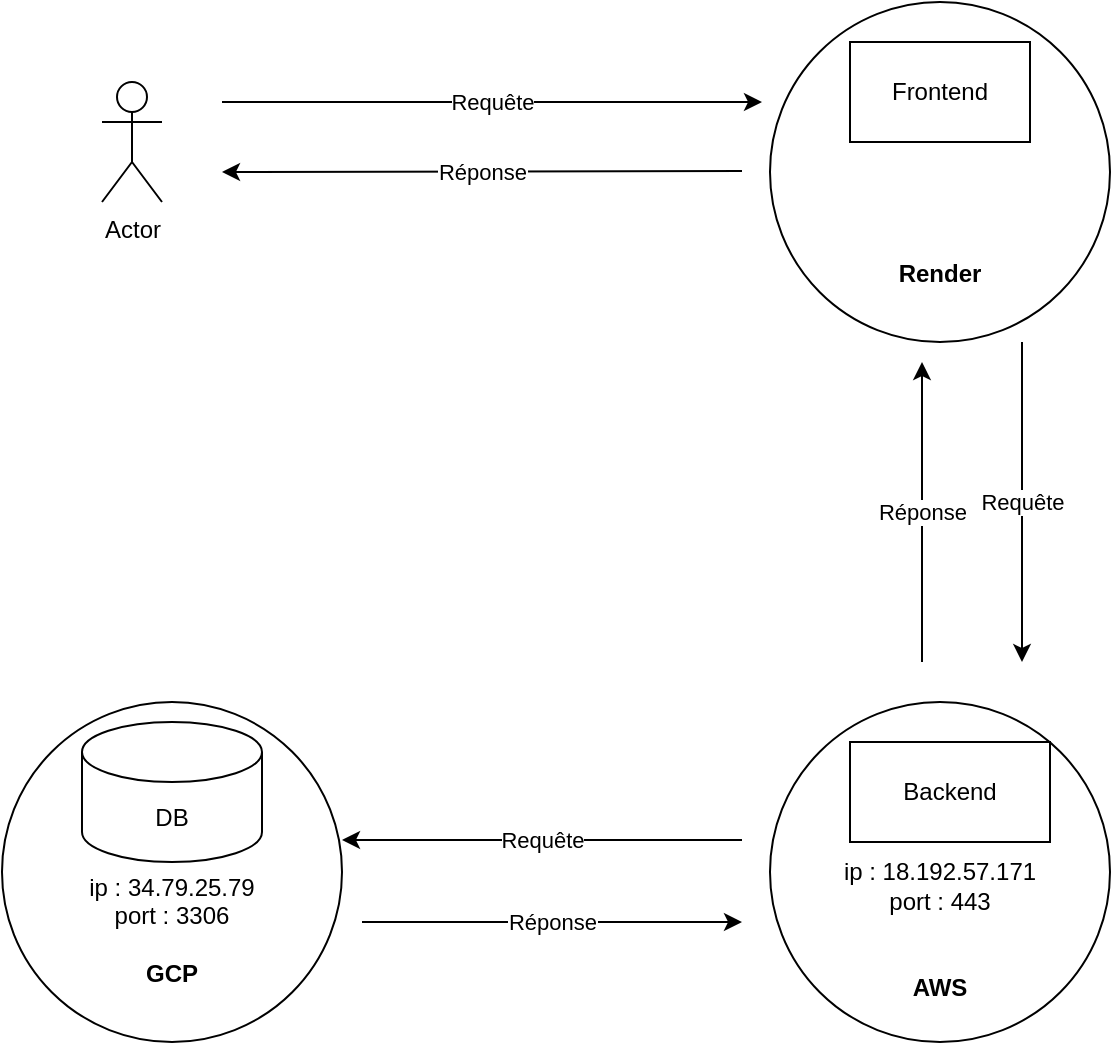 <mxfile version="21.3.7" type="device">
  <diagram name="Page-1" id="a6Xv2rL9BdAXXFQYNNyy">
    <mxGraphModel dx="1434" dy="796" grid="1" gridSize="10" guides="1" tooltips="1" connect="1" arrows="1" fold="1" page="1" pageScale="1" pageWidth="827" pageHeight="1169" math="0" shadow="0">
      <root>
        <mxCell id="0" />
        <mxCell id="1" parent="0" />
        <mxCell id="LDOr0QlsRCQQZnP12xUZ-9" value="&lt;b&gt;&lt;br&gt;&lt;br&gt;&lt;br&gt;&lt;br&gt;&lt;br&gt;&lt;br&gt;&lt;br&gt;Render&lt;br&gt;&lt;/b&gt;" style="ellipse;whiteSpace=wrap;html=1;aspect=fixed;" vertex="1" parent="1">
          <mxGeometry x="414" y="30" width="170" height="170" as="geometry" />
        </mxCell>
        <mxCell id="LDOr0QlsRCQQZnP12xUZ-5" value="&lt;br&gt;&lt;br&gt;&lt;br&gt;&lt;br&gt;ip : 34.79.25.79&lt;br&gt;port : 3306&lt;br&gt;&lt;br&gt;&lt;b&gt;GCP&lt;/b&gt;" style="ellipse;whiteSpace=wrap;html=1;aspect=fixed;" vertex="1" parent="1">
          <mxGeometry x="30" y="380" width="170" height="170" as="geometry" />
        </mxCell>
        <mxCell id="LDOr0QlsRCQQZnP12xUZ-1" value="DB" style="shape=cylinder3;whiteSpace=wrap;html=1;boundedLbl=1;backgroundOutline=1;size=15;" vertex="1" parent="1">
          <mxGeometry x="70" y="390" width="90" height="70" as="geometry" />
        </mxCell>
        <mxCell id="LDOr0QlsRCQQZnP12xUZ-3" value="Frontend" style="rounded=0;whiteSpace=wrap;html=1;" vertex="1" parent="1">
          <mxGeometry x="454" y="50" width="90" height="50" as="geometry" />
        </mxCell>
        <mxCell id="LDOr0QlsRCQQZnP12xUZ-8" value="&lt;br&gt;&lt;br&gt;&lt;br&gt;&lt;br&gt;ip : 18.192.57.171&lt;br&gt;port : 443&lt;br&gt;&lt;br&gt;&lt;br&gt;&lt;b&gt;AWS&lt;/b&gt;" style="ellipse;whiteSpace=wrap;html=1;aspect=fixed;" vertex="1" parent="1">
          <mxGeometry x="414" y="380" width="170" height="170" as="geometry" />
        </mxCell>
        <mxCell id="LDOr0QlsRCQQZnP12xUZ-10" value="Backend" style="rounded=0;whiteSpace=wrap;html=1;" vertex="1" parent="1">
          <mxGeometry x="454" y="400" width="100" height="50" as="geometry" />
        </mxCell>
        <mxCell id="LDOr0QlsRCQQZnP12xUZ-11" value="Actor" style="shape=umlActor;verticalLabelPosition=bottom;verticalAlign=top;html=1;outlineConnect=0;" vertex="1" parent="1">
          <mxGeometry x="80" y="70" width="30" height="60" as="geometry" />
        </mxCell>
        <mxCell id="LDOr0QlsRCQQZnP12xUZ-16" value="" style="endArrow=classic;html=1;rounded=0;" edge="1" parent="1">
          <mxGeometry relative="1" as="geometry">
            <mxPoint x="140" y="80" as="sourcePoint" />
            <mxPoint x="410" y="80" as="targetPoint" />
          </mxGeometry>
        </mxCell>
        <mxCell id="LDOr0QlsRCQQZnP12xUZ-17" value="Requête" style="edgeLabel;resizable=0;html=1;align=center;verticalAlign=middle;" connectable="0" vertex="1" parent="LDOr0QlsRCQQZnP12xUZ-16">
          <mxGeometry relative="1" as="geometry" />
        </mxCell>
        <mxCell id="LDOr0QlsRCQQZnP12xUZ-18" value="" style="endArrow=classic;html=1;rounded=0;" edge="1" parent="1">
          <mxGeometry relative="1" as="geometry">
            <mxPoint x="400" y="114.5" as="sourcePoint" />
            <mxPoint x="140" y="115" as="targetPoint" />
          </mxGeometry>
        </mxCell>
        <mxCell id="LDOr0QlsRCQQZnP12xUZ-19" value="Réponse" style="edgeLabel;resizable=0;html=1;align=center;verticalAlign=middle;" connectable="0" vertex="1" parent="LDOr0QlsRCQQZnP12xUZ-18">
          <mxGeometry relative="1" as="geometry" />
        </mxCell>
        <mxCell id="LDOr0QlsRCQQZnP12xUZ-20" value="" style="endArrow=classic;html=1;rounded=0;" edge="1" parent="1">
          <mxGeometry relative="1" as="geometry">
            <mxPoint x="540" y="200" as="sourcePoint" />
            <mxPoint x="540" y="360" as="targetPoint" />
          </mxGeometry>
        </mxCell>
        <mxCell id="LDOr0QlsRCQQZnP12xUZ-21" value="Requête" style="edgeLabel;resizable=0;html=1;align=center;verticalAlign=middle;" connectable="0" vertex="1" parent="LDOr0QlsRCQQZnP12xUZ-20">
          <mxGeometry relative="1" as="geometry" />
        </mxCell>
        <mxCell id="LDOr0QlsRCQQZnP12xUZ-22" value="" style="endArrow=classic;html=1;rounded=0;" edge="1" parent="1">
          <mxGeometry relative="1" as="geometry">
            <mxPoint x="400" y="449" as="sourcePoint" />
            <mxPoint x="200" y="449" as="targetPoint" />
          </mxGeometry>
        </mxCell>
        <mxCell id="LDOr0QlsRCQQZnP12xUZ-23" value="Requête" style="edgeLabel;resizable=0;html=1;align=center;verticalAlign=middle;" connectable="0" vertex="1" parent="LDOr0QlsRCQQZnP12xUZ-22">
          <mxGeometry relative="1" as="geometry" />
        </mxCell>
        <mxCell id="LDOr0QlsRCQQZnP12xUZ-24" value="" style="endArrow=classic;html=1;rounded=0;" edge="1" parent="1">
          <mxGeometry relative="1" as="geometry">
            <mxPoint x="490" y="360" as="sourcePoint" />
            <mxPoint x="490" y="210" as="targetPoint" />
          </mxGeometry>
        </mxCell>
        <mxCell id="LDOr0QlsRCQQZnP12xUZ-25" value="Réponse" style="edgeLabel;resizable=0;html=1;align=center;verticalAlign=middle;" connectable="0" vertex="1" parent="LDOr0QlsRCQQZnP12xUZ-24">
          <mxGeometry relative="1" as="geometry" />
        </mxCell>
        <mxCell id="LDOr0QlsRCQQZnP12xUZ-26" value="" style="endArrow=classic;html=1;rounded=0;" edge="1" parent="1">
          <mxGeometry relative="1" as="geometry">
            <mxPoint x="210" y="490" as="sourcePoint" />
            <mxPoint x="400" y="490" as="targetPoint" />
          </mxGeometry>
        </mxCell>
        <mxCell id="LDOr0QlsRCQQZnP12xUZ-27" value="Réponse" style="edgeLabel;resizable=0;html=1;align=center;verticalAlign=middle;" connectable="0" vertex="1" parent="LDOr0QlsRCQQZnP12xUZ-26">
          <mxGeometry relative="1" as="geometry" />
        </mxCell>
      </root>
    </mxGraphModel>
  </diagram>
</mxfile>
